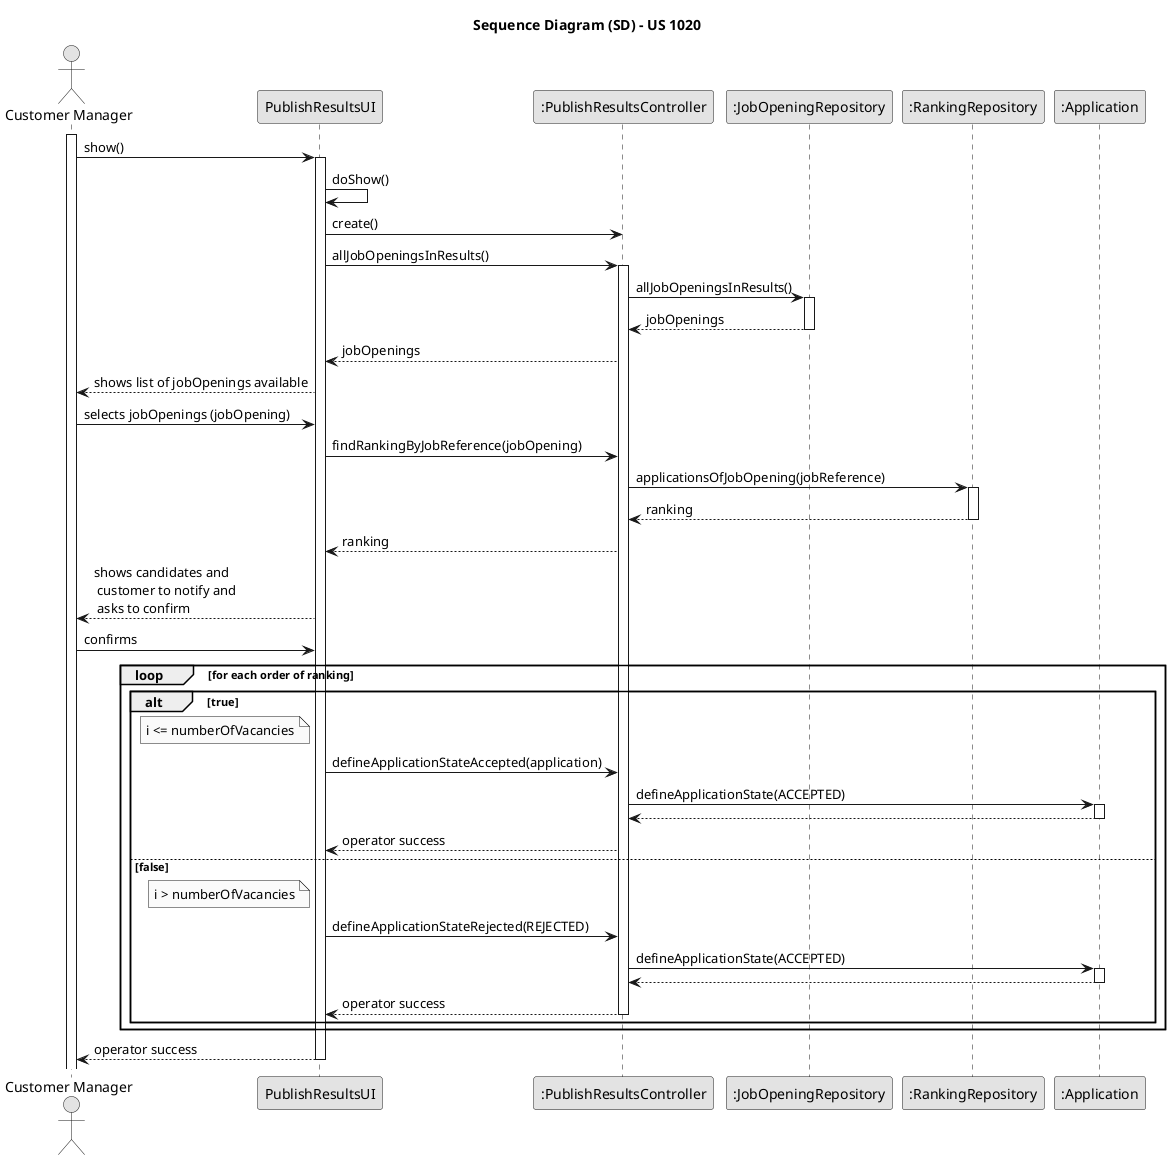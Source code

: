 @startuml
skinparam monochrome true
skinparam packageStyle rectangle
skinparam shadowing false

title Sequence Diagram (SD) - US 1020

actor "Customer Manager" as User
participant "PublishResultsUI" as UI
participant ":PublishResultsController" as Controller
participant ":JobOpeningRepository" as JobRep
participant ":RankingRepository" as RankRep
participant ":Application" as App


activate User

User -> UI : show()

activate UI
UI -> UI : doShow()

UI -> Controller : create()

UI -> Controller : allJobOpeningsInResults()
activate Controller

Controller -> JobRep : allJobOpeningsInResults()
activate JobRep

JobRep --> Controller : jobOpenings
deactivate JobRep

Controller --> UI : jobOpenings

UI --> User : shows list of jobOpenings available

User -> UI : selects jobOpenings (jobOpening)

UI -> Controller :findRankingByJobReference(jobOpening)


Controller -> RankRep : applicationsOfJobOpening(jobReference)
activate RankRep

RankRep --> Controller : ranking
deactivate RankRep

Controller --> UI : ranking

UI --> User : shows candidates and \n customer to notify and\n asks to confirm


User -> UI : confirms

loop for each order of ranking

alt true
note left of UI
    i <= numberOfVacancies
end note
    UI -> Controller : defineApplicationStateAccepted(application)
    Controller -> App : defineApplicationState(ACCEPTED)
    activate App

    App --> Controller
    deactivate App
    Controller --> UI : operator success
else false
note left of UI
    i > numberOfVacancies
end note
   UI -> Controller : defineApplicationStateRejected(REJECTED)
      Controller -> App : defineApplicationState(ACCEPTED)
      activate App

      App --> Controller
      deactivate App
      Controller --> UI : operator success
      deactivate Controller
end
end
      UI --> User : operator success
deactivate UI




@enduml